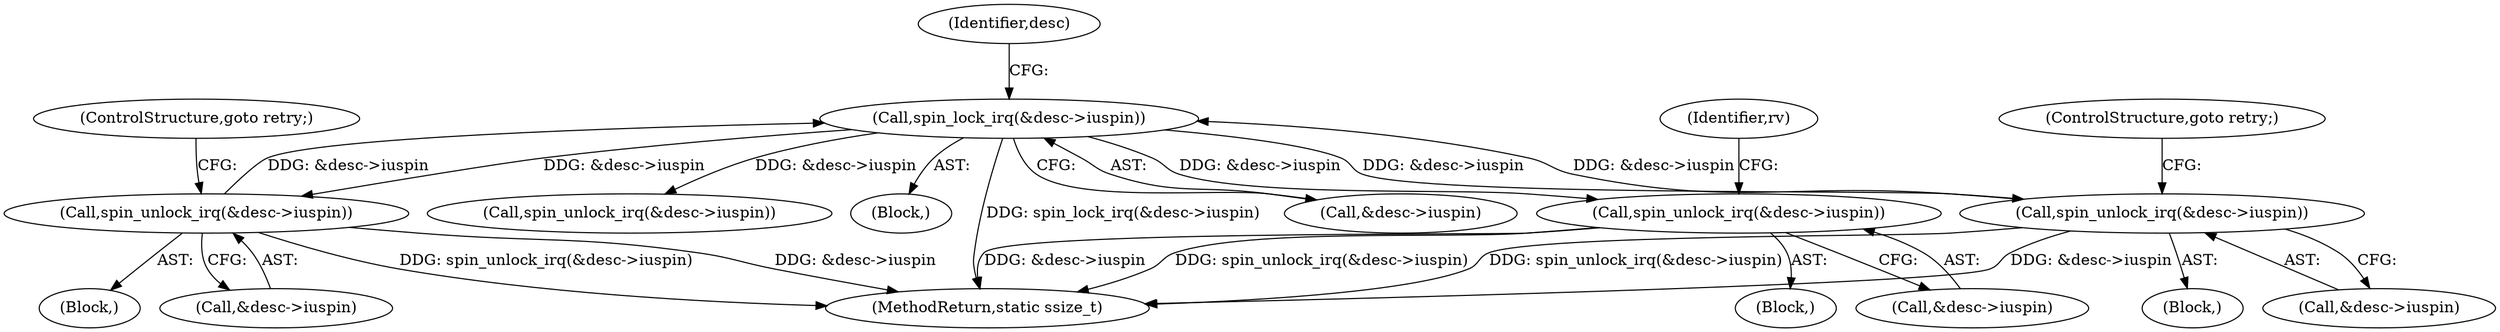 digraph "0_linux_c0f5ecee4e741667b2493c742b60b6218d40b3aa_1@pointer" {
"1000287" [label="(Call,spin_unlock_irq(&desc->iuspin))"];
"1000272" [label="(Call,spin_lock_irq(&desc->iuspin))"];
"1000333" [label="(Call,spin_unlock_irq(&desc->iuspin))"];
"1000306" [label="(Call,spin_unlock_irq(&desc->iuspin))"];
"1000287" [label="(Call,spin_unlock_irq(&desc->iuspin))"];
"1000344" [label="(Call,spin_unlock_irq(&desc->iuspin))"];
"1000272" [label="(Call,spin_lock_irq(&desc->iuspin))"];
"1000149" [label="(Block,)"];
"1000305" [label="(Block,)"];
"1000311" [label="(ControlStructure,goto retry;)"];
"1000437" [label="(MethodReturn,static ssize_t)"];
"1000293" [label="(Identifier,rv)"];
"1000333" [label="(Call,spin_unlock_irq(&desc->iuspin))"];
"1000334" [label="(Call,&desc->iuspin)"];
"1000307" [label="(Call,&desc->iuspin)"];
"1000279" [label="(Identifier,desc)"];
"1000306" [label="(Call,spin_unlock_irq(&desc->iuspin))"];
"1000338" [label="(ControlStructure,goto retry;)"];
"1000273" [label="(Call,&desc->iuspin)"];
"1000317" [label="(Block,)"];
"1000281" [label="(Block,)"];
"1000288" [label="(Call,&desc->iuspin)"];
"1000287" -> "1000281"  [label="AST: "];
"1000287" -> "1000288"  [label="CFG: "];
"1000288" -> "1000287"  [label="AST: "];
"1000293" -> "1000287"  [label="CFG: "];
"1000287" -> "1000437"  [label="DDG: spin_unlock_irq(&desc->iuspin)"];
"1000287" -> "1000437"  [label="DDG: &desc->iuspin"];
"1000272" -> "1000287"  [label="DDG: &desc->iuspin"];
"1000272" -> "1000149"  [label="AST: "];
"1000272" -> "1000273"  [label="CFG: "];
"1000273" -> "1000272"  [label="AST: "];
"1000279" -> "1000272"  [label="CFG: "];
"1000272" -> "1000437"  [label="DDG: spin_lock_irq(&desc->iuspin)"];
"1000333" -> "1000272"  [label="DDG: &desc->iuspin"];
"1000306" -> "1000272"  [label="DDG: &desc->iuspin"];
"1000272" -> "1000306"  [label="DDG: &desc->iuspin"];
"1000272" -> "1000333"  [label="DDG: &desc->iuspin"];
"1000272" -> "1000344"  [label="DDG: &desc->iuspin"];
"1000333" -> "1000317"  [label="AST: "];
"1000333" -> "1000334"  [label="CFG: "];
"1000334" -> "1000333"  [label="AST: "];
"1000338" -> "1000333"  [label="CFG: "];
"1000333" -> "1000437"  [label="DDG: &desc->iuspin"];
"1000333" -> "1000437"  [label="DDG: spin_unlock_irq(&desc->iuspin)"];
"1000306" -> "1000305"  [label="AST: "];
"1000306" -> "1000307"  [label="CFG: "];
"1000307" -> "1000306"  [label="AST: "];
"1000311" -> "1000306"  [label="CFG: "];
"1000306" -> "1000437"  [label="DDG: &desc->iuspin"];
"1000306" -> "1000437"  [label="DDG: spin_unlock_irq(&desc->iuspin)"];
}
